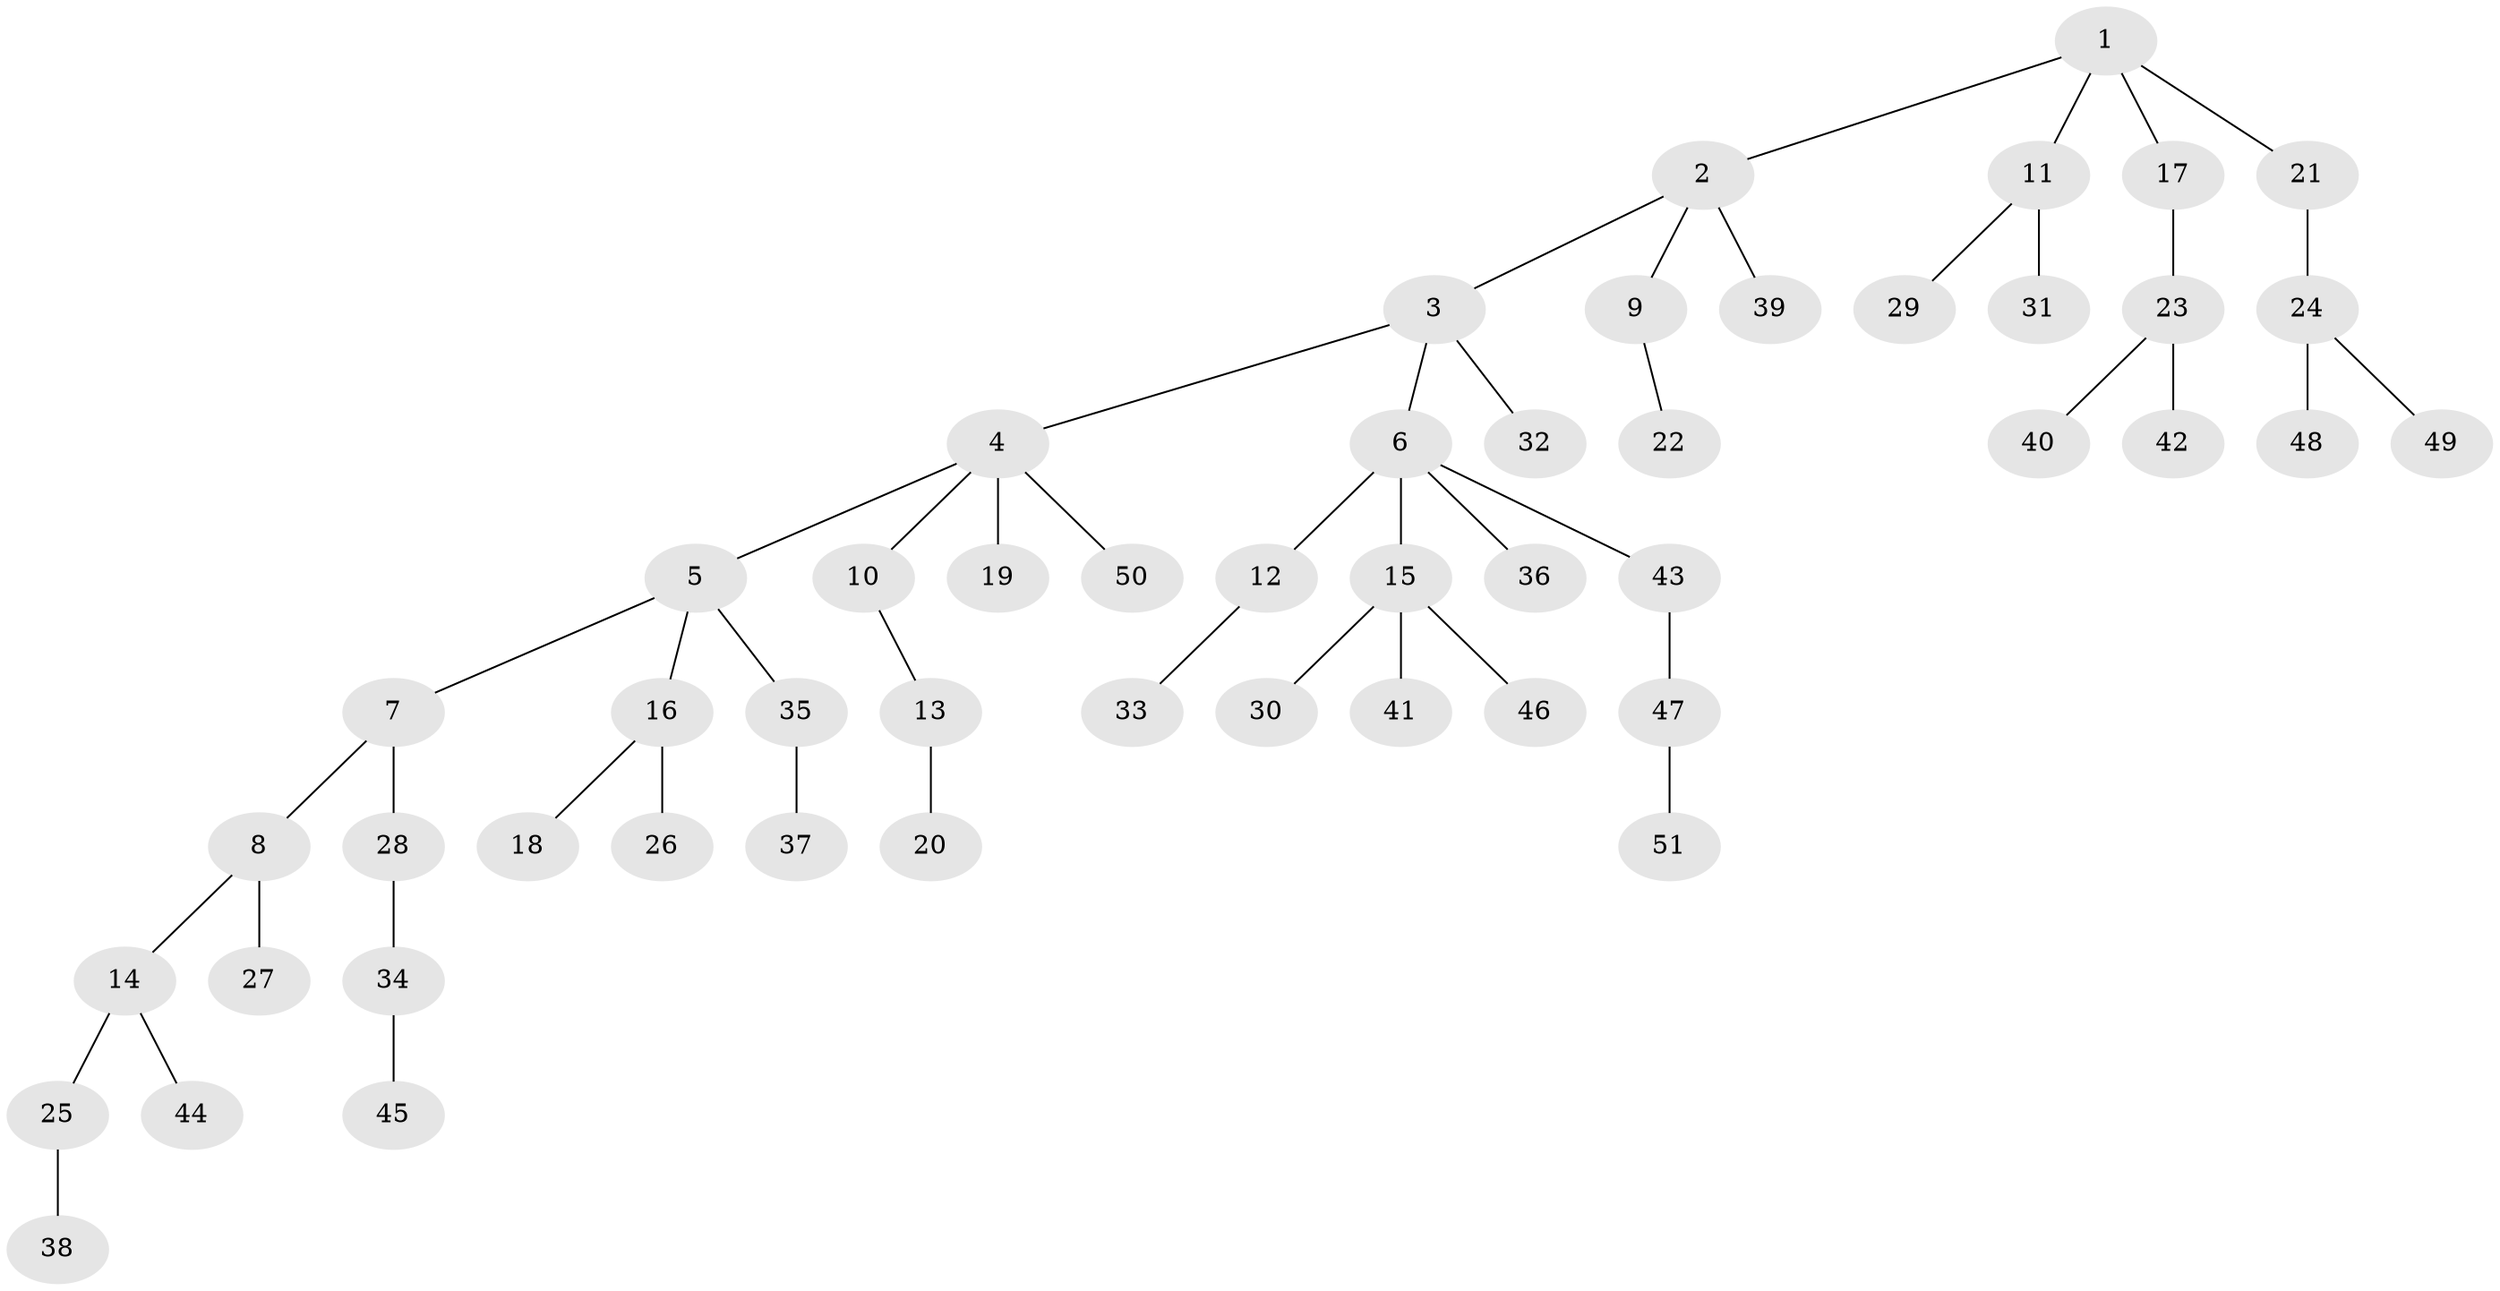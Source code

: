 // coarse degree distribution, {4: 0.08823529411764706, 6: 0.029411764705882353, 5: 0.058823529411764705, 1: 0.5588235294117647, 2: 0.23529411764705882, 3: 0.029411764705882353}
// Generated by graph-tools (version 1.1) at 2025/42/03/06/25 10:42:03]
// undirected, 51 vertices, 50 edges
graph export_dot {
graph [start="1"]
  node [color=gray90,style=filled];
  1;
  2;
  3;
  4;
  5;
  6;
  7;
  8;
  9;
  10;
  11;
  12;
  13;
  14;
  15;
  16;
  17;
  18;
  19;
  20;
  21;
  22;
  23;
  24;
  25;
  26;
  27;
  28;
  29;
  30;
  31;
  32;
  33;
  34;
  35;
  36;
  37;
  38;
  39;
  40;
  41;
  42;
  43;
  44;
  45;
  46;
  47;
  48;
  49;
  50;
  51;
  1 -- 2;
  1 -- 11;
  1 -- 17;
  1 -- 21;
  2 -- 3;
  2 -- 9;
  2 -- 39;
  3 -- 4;
  3 -- 6;
  3 -- 32;
  4 -- 5;
  4 -- 10;
  4 -- 19;
  4 -- 50;
  5 -- 7;
  5 -- 16;
  5 -- 35;
  6 -- 12;
  6 -- 15;
  6 -- 36;
  6 -- 43;
  7 -- 8;
  7 -- 28;
  8 -- 14;
  8 -- 27;
  9 -- 22;
  10 -- 13;
  11 -- 29;
  11 -- 31;
  12 -- 33;
  13 -- 20;
  14 -- 25;
  14 -- 44;
  15 -- 30;
  15 -- 41;
  15 -- 46;
  16 -- 18;
  16 -- 26;
  17 -- 23;
  21 -- 24;
  23 -- 40;
  23 -- 42;
  24 -- 48;
  24 -- 49;
  25 -- 38;
  28 -- 34;
  34 -- 45;
  35 -- 37;
  43 -- 47;
  47 -- 51;
}
